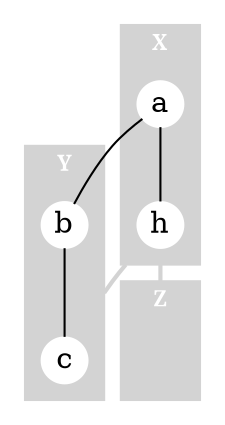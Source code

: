 graph M001 {

	compound=true;

	subgraph cluster0 {
		node [style=filled, shape=circle, color=white, height=0.3, width=0.3, margin=0.0];

		style=filled;
		color=lightgrey;

		fontcolor=white;
		fontname=bold;
		fontsize=10;

		label="X";

		a;
		h;
	}

	subgraph cluster1 {
		node [style=filled, shape=circle, color=white, height=0.3, width=0.3, margin=0.0];

		style=filled;
		color=lightgrey;

		fontcolor=white;
		fontname=bold;
		fontsize=10;

		label="Y";

		b;
		c;
	}

	subgraph cluster2 {
		node [style=filled, shape=circle, color=white, height=0.3, width=0.3, margin=0.0];

		style=filled;
		color=lightgrey;

		fontcolor=white;
		fontname=bold;
		fontsize=10;

		label="Z";

		cluster2 [style=invis, label="", height=0.3, width=0.3];
	}

	h -- c [ltail=cluster0, lhead=cluster1, penwidth=2, color=lightgrey];
	h -- cluster2 [ltail=cluster0, lhead=cluster2, penwidth=2, color=lightgrey];
	a -- b;
	a -- h;
	b -- c;
}

